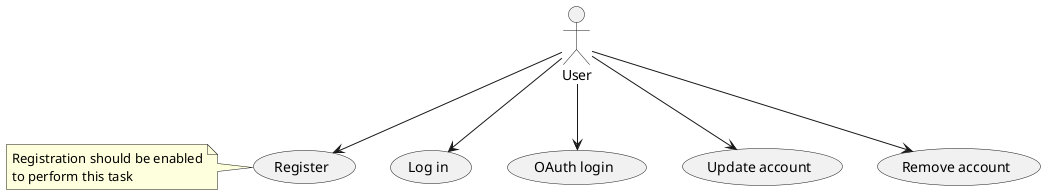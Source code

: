 @startuml
note "Registration should be enabled\nto perform this task" as RegEnabled

User --> (Register)
RegEnabled . (Register)
User --> (Log in)
User --> (OAuth login)
User --> (Update account)
User --> (Remove account)
@enduml
